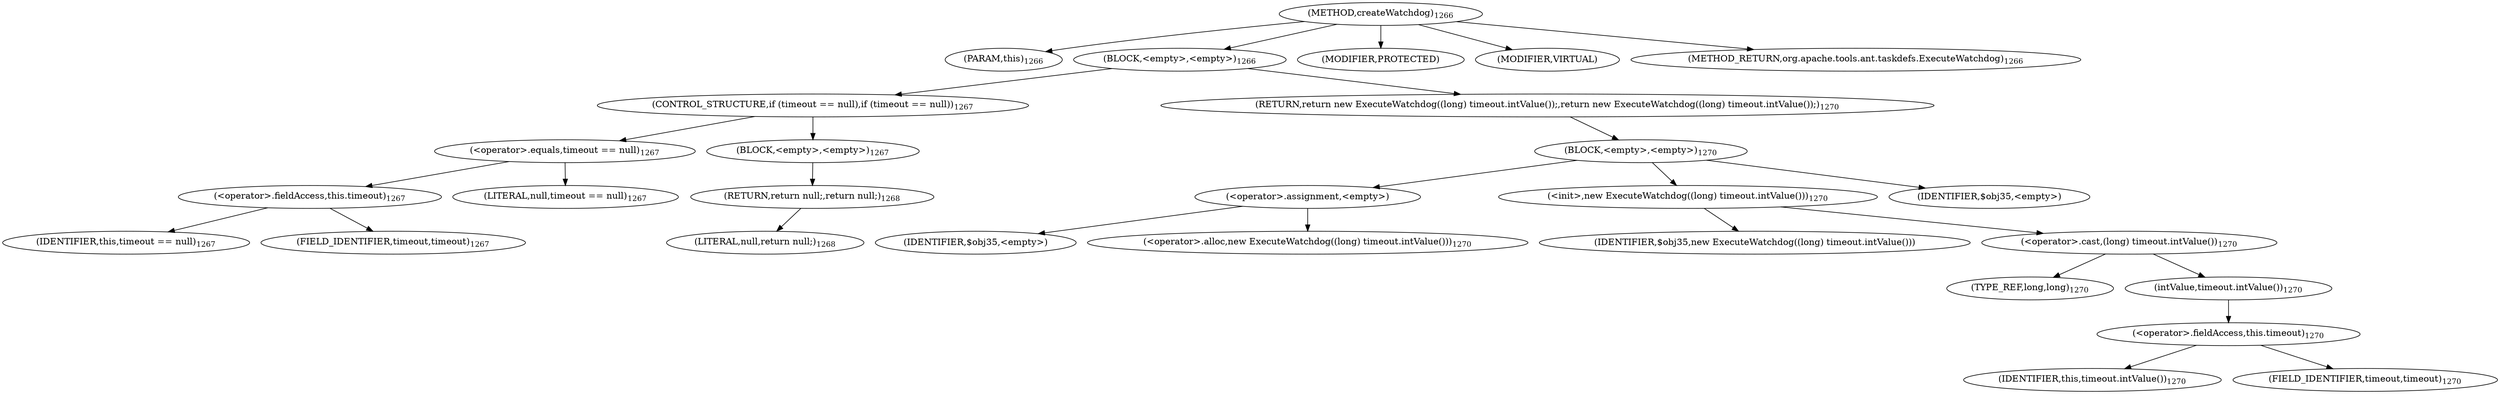 digraph "createWatchdog" {  
"2732" [label = <(METHOD,createWatchdog)<SUB>1266</SUB>> ]
"2733" [label = <(PARAM,this)<SUB>1266</SUB>> ]
"2734" [label = <(BLOCK,&lt;empty&gt;,&lt;empty&gt;)<SUB>1266</SUB>> ]
"2735" [label = <(CONTROL_STRUCTURE,if (timeout == null),if (timeout == null))<SUB>1267</SUB>> ]
"2736" [label = <(&lt;operator&gt;.equals,timeout == null)<SUB>1267</SUB>> ]
"2737" [label = <(&lt;operator&gt;.fieldAccess,this.timeout)<SUB>1267</SUB>> ]
"2738" [label = <(IDENTIFIER,this,timeout == null)<SUB>1267</SUB>> ]
"2739" [label = <(FIELD_IDENTIFIER,timeout,timeout)<SUB>1267</SUB>> ]
"2740" [label = <(LITERAL,null,timeout == null)<SUB>1267</SUB>> ]
"2741" [label = <(BLOCK,&lt;empty&gt;,&lt;empty&gt;)<SUB>1267</SUB>> ]
"2742" [label = <(RETURN,return null;,return null;)<SUB>1268</SUB>> ]
"2743" [label = <(LITERAL,null,return null;)<SUB>1268</SUB>> ]
"2744" [label = <(RETURN,return new ExecuteWatchdog((long) timeout.intValue());,return new ExecuteWatchdog((long) timeout.intValue());)<SUB>1270</SUB>> ]
"2745" [label = <(BLOCK,&lt;empty&gt;,&lt;empty&gt;)<SUB>1270</SUB>> ]
"2746" [label = <(&lt;operator&gt;.assignment,&lt;empty&gt;)> ]
"2747" [label = <(IDENTIFIER,$obj35,&lt;empty&gt;)> ]
"2748" [label = <(&lt;operator&gt;.alloc,new ExecuteWatchdog((long) timeout.intValue()))<SUB>1270</SUB>> ]
"2749" [label = <(&lt;init&gt;,new ExecuteWatchdog((long) timeout.intValue()))<SUB>1270</SUB>> ]
"2750" [label = <(IDENTIFIER,$obj35,new ExecuteWatchdog((long) timeout.intValue()))> ]
"2751" [label = <(&lt;operator&gt;.cast,(long) timeout.intValue())<SUB>1270</SUB>> ]
"2752" [label = <(TYPE_REF,long,long)<SUB>1270</SUB>> ]
"2753" [label = <(intValue,timeout.intValue())<SUB>1270</SUB>> ]
"2754" [label = <(&lt;operator&gt;.fieldAccess,this.timeout)<SUB>1270</SUB>> ]
"2755" [label = <(IDENTIFIER,this,timeout.intValue())<SUB>1270</SUB>> ]
"2756" [label = <(FIELD_IDENTIFIER,timeout,timeout)<SUB>1270</SUB>> ]
"2757" [label = <(IDENTIFIER,$obj35,&lt;empty&gt;)> ]
"2758" [label = <(MODIFIER,PROTECTED)> ]
"2759" [label = <(MODIFIER,VIRTUAL)> ]
"2760" [label = <(METHOD_RETURN,org.apache.tools.ant.taskdefs.ExecuteWatchdog)<SUB>1266</SUB>> ]
  "2732" -> "2733" 
  "2732" -> "2734" 
  "2732" -> "2758" 
  "2732" -> "2759" 
  "2732" -> "2760" 
  "2734" -> "2735" 
  "2734" -> "2744" 
  "2735" -> "2736" 
  "2735" -> "2741" 
  "2736" -> "2737" 
  "2736" -> "2740" 
  "2737" -> "2738" 
  "2737" -> "2739" 
  "2741" -> "2742" 
  "2742" -> "2743" 
  "2744" -> "2745" 
  "2745" -> "2746" 
  "2745" -> "2749" 
  "2745" -> "2757" 
  "2746" -> "2747" 
  "2746" -> "2748" 
  "2749" -> "2750" 
  "2749" -> "2751" 
  "2751" -> "2752" 
  "2751" -> "2753" 
  "2753" -> "2754" 
  "2754" -> "2755" 
  "2754" -> "2756" 
}
